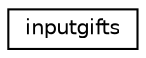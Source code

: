 digraph "Graphical Class Hierarchy"
{
  edge [fontname="Helvetica",fontsize="10",labelfontname="Helvetica",labelfontsize="10"];
  node [fontname="Helvetica",fontsize="10",shape=record];
  rankdir="LR";
  Node1 [label="inputgifts",height=0.2,width=0.4,color="black", fillcolor="white", style="filled",URL="$classinputgifts.html"];
}
